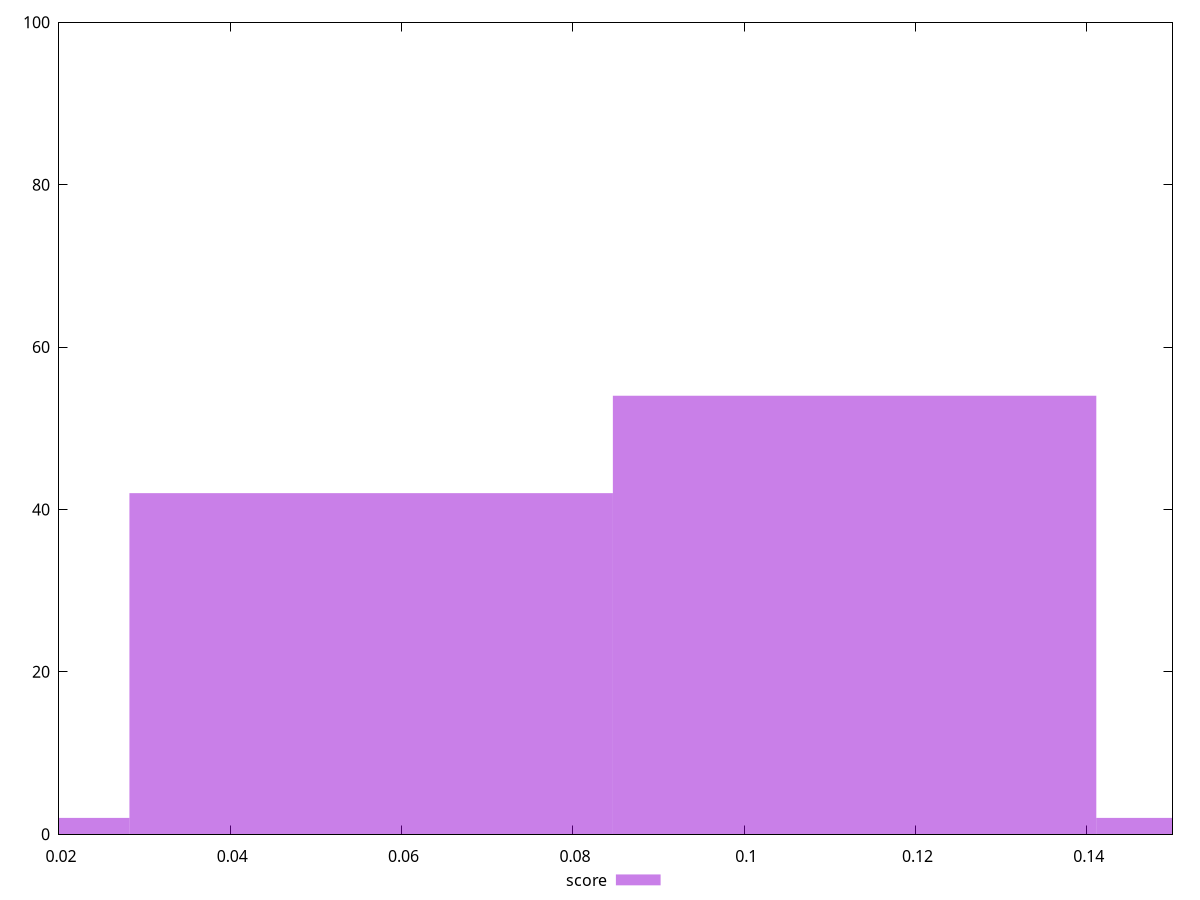 reset

$score <<EOF
0.056442095541830946 42
0 2
0.11288419108366189 54
0.16932628662549284 2
EOF

set key outside below
set boxwidth 0.056442095541830946
set xrange [0.02:0.15]
set yrange [0:100]
set trange [0:100]
set style fill transparent solid 0.5 noborder
set terminal svg size 640, 490 enhanced background rgb 'white'
set output "report_00009_2021-02-08T22-37-41.559Z/max-potential-fid/samples/pages/score/histogram.svg"

plot $score title "score" with boxes

reset
